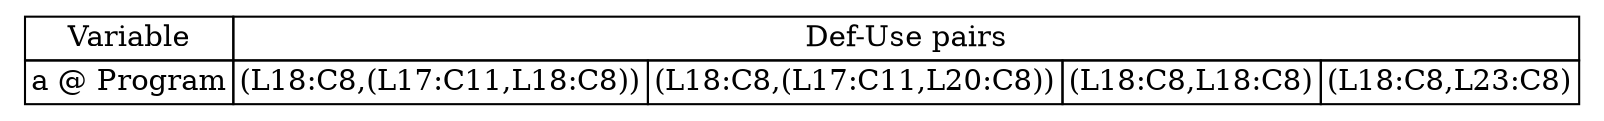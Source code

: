 digraph structs {
node [shape="plaintext"]
struct1 [label=<
<TABLE BORDER="0" CELLBORDER="1" CELLSPACING="0">
<tr><td>Variable</td><td COLSPAN="4">Def-Use pairs</td></tr><tr><td>a @ Program</td><td>(L18:C8,(L17:C11,L18:C8))</td><td>(L18:C8,(L17:C11,L20:C8))</td><td>(L18:C8,L18:C8)</td><td>(L18:C8,L23:C8)</td></tr>
</TABLE>
>];
}